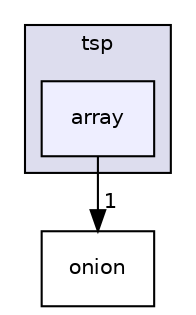 digraph "/Users/ladeira/Documents/src/onion/cops/tsp/array" {
  compound=true
  node [ fontsize="10", fontname="Helvetica"];
  edge [ labelfontsize="10", labelfontname="Helvetica"];
  subgraph clusterdir_a8c0d3ebe33e88dfca548d397b83233f {
    graph [ bgcolor="#ddddee", pencolor="black", label="tsp" fontname="Helvetica", fontsize="10", URL="dir_a8c0d3ebe33e88dfca548d397b83233f.html"]
  dir_6568c4d3d90cbbda48cbfcc289a50b58 [shape=box, label="array", style="filled", fillcolor="#eeeeff", pencolor="black", URL="dir_6568c4d3d90cbbda48cbfcc289a50b58.html"];
  }
  dir_aa03dd98a0e33e4b253be7365e0e36b3 [shape=box label="onion" URL="dir_aa03dd98a0e33e4b253be7365e0e36b3.html"];
  dir_6568c4d3d90cbbda48cbfcc289a50b58->dir_aa03dd98a0e33e4b253be7365e0e36b3 [headlabel="1", labeldistance=1.5 headhref="dir_000005_000007.html"];
}
